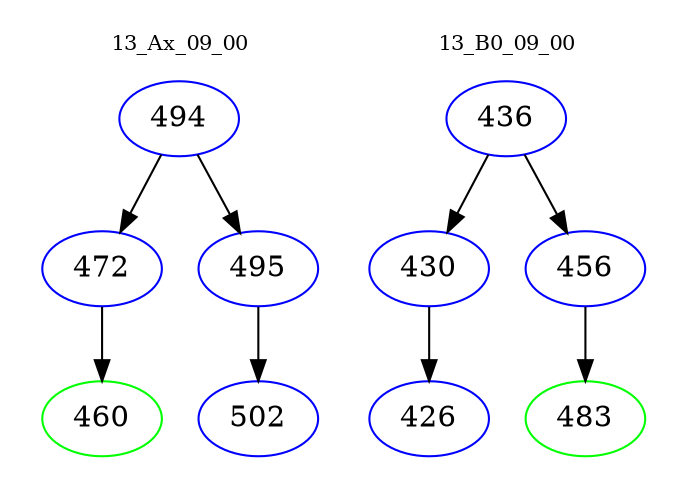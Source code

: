 digraph{
subgraph cluster_0 {
color = white
label = "13_Ax_09_00";
fontsize=10;
T0_494 [label="494", color="blue"]
T0_494 -> T0_472 [color="black"]
T0_472 [label="472", color="blue"]
T0_472 -> T0_460 [color="black"]
T0_460 [label="460", color="green"]
T0_494 -> T0_495 [color="black"]
T0_495 [label="495", color="blue"]
T0_495 -> T0_502 [color="black"]
T0_502 [label="502", color="blue"]
}
subgraph cluster_1 {
color = white
label = "13_B0_09_00";
fontsize=10;
T1_436 [label="436", color="blue"]
T1_436 -> T1_430 [color="black"]
T1_430 [label="430", color="blue"]
T1_430 -> T1_426 [color="black"]
T1_426 [label="426", color="blue"]
T1_436 -> T1_456 [color="black"]
T1_456 [label="456", color="blue"]
T1_456 -> T1_483 [color="black"]
T1_483 [label="483", color="green"]
}
}
